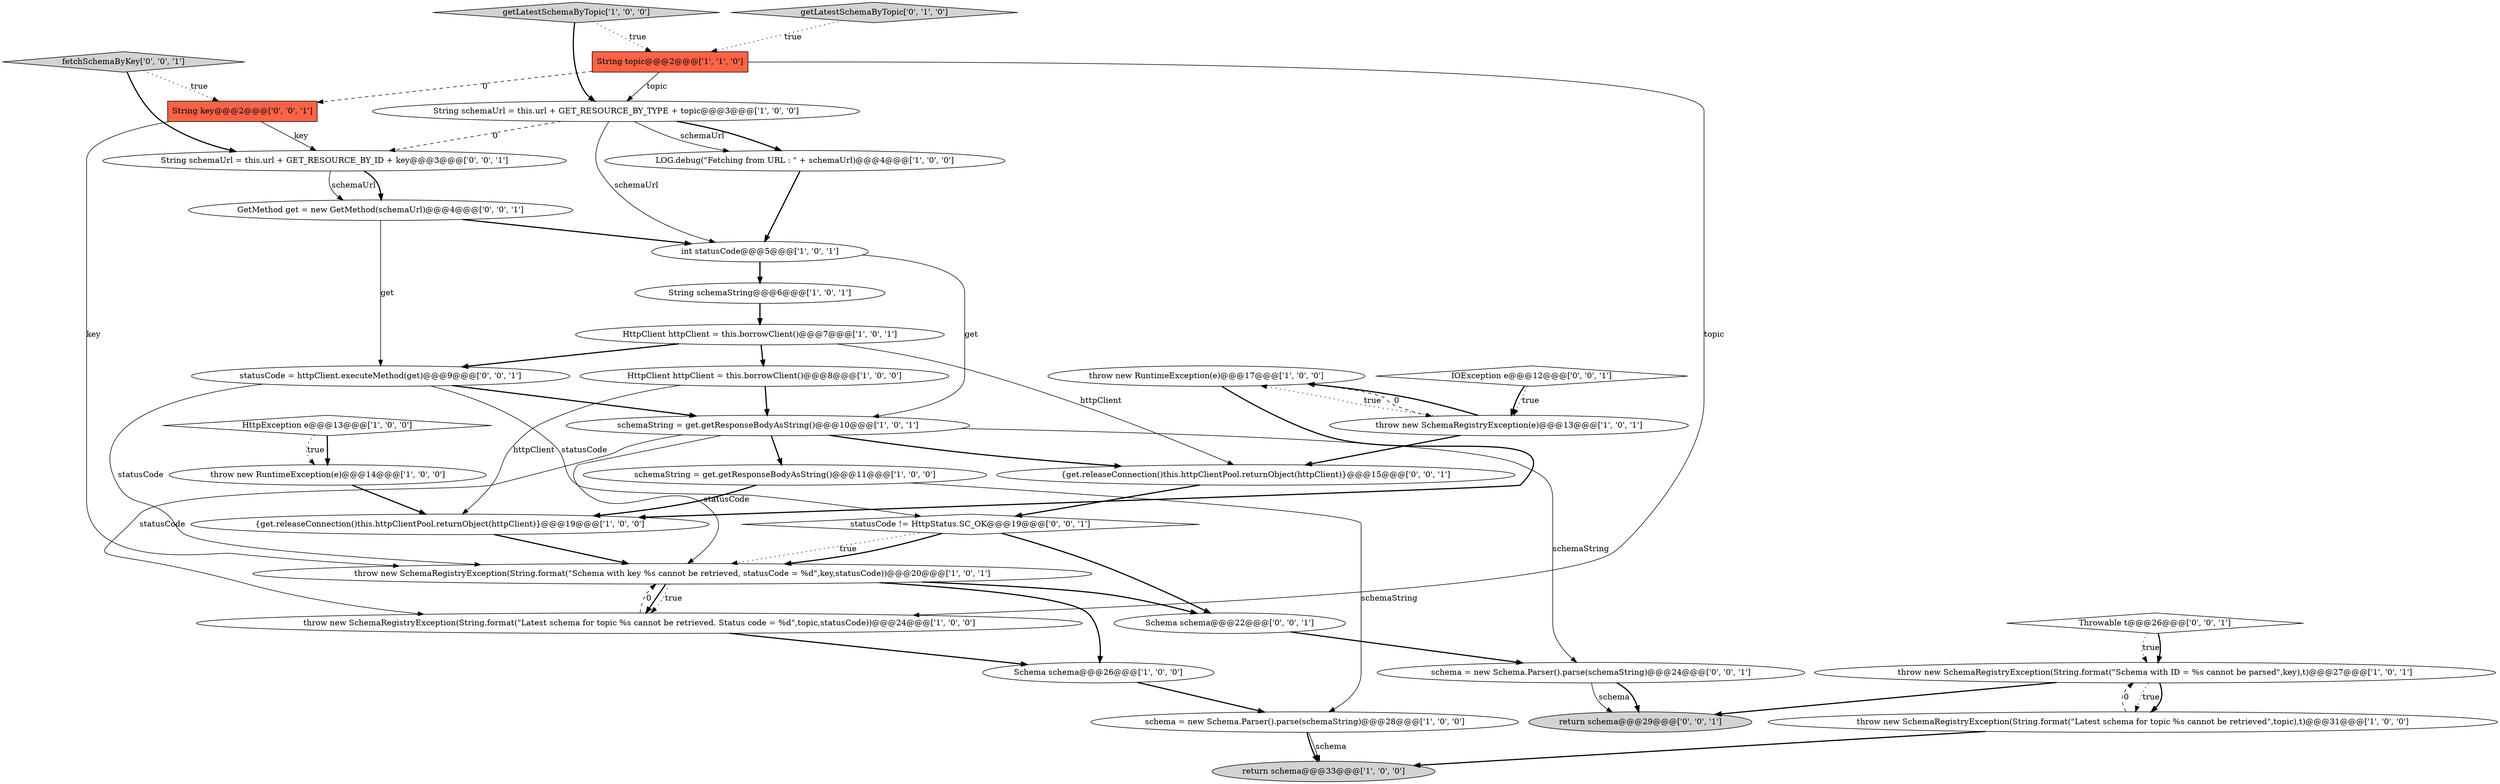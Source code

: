 digraph {
2 [style = filled, label = "throw new SchemaRegistryException(String.format(\"Schema with ID = %s cannot be parsed\",key),t)@@@27@@@['1', '0', '1']", fillcolor = white, shape = ellipse image = "AAA0AAABBB1BBB"];
17 [style = filled, label = "HttpClient httpClient = this.borrowClient()@@@7@@@['1', '0', '1']", fillcolor = white, shape = ellipse image = "AAA0AAABBB1BBB"];
20 [style = filled, label = "{get.releaseConnection()this.httpClientPool.returnObject(httpClient)}@@@19@@@['1', '0', '0']", fillcolor = white, shape = ellipse image = "AAA0AAABBB1BBB"];
19 [style = filled, label = "HttpException e@@@13@@@['1', '0', '0']", fillcolor = white, shape = diamond image = "AAA0AAABBB1BBB"];
28 [style = filled, label = "statusCode != HttpStatus.SC_OK@@@19@@@['0', '0', '1']", fillcolor = white, shape = diamond image = "AAA0AAABBB3BBB"];
9 [style = filled, label = "throw new SchemaRegistryException(String.format(\"Schema with key %s cannot be retrieved, statusCode = %d\",key,statusCode))@@@20@@@['1', '0', '1']", fillcolor = white, shape = ellipse image = "AAA0AAABBB1BBB"];
31 [style = filled, label = "String schemaUrl = this.url + GET_RESOURCE_BY_ID + key@@@3@@@['0', '0', '1']", fillcolor = white, shape = ellipse image = "AAA0AAABBB3BBB"];
14 [style = filled, label = "LOG.debug(\"Fetching from URL : \" + schemaUrl)@@@4@@@['1', '0', '0']", fillcolor = white, shape = ellipse image = "AAA0AAABBB1BBB"];
18 [style = filled, label = "throw new SchemaRegistryException(String.format(\"Latest schema for topic %s cannot be retrieved. Status code = %d\",topic,statusCode))@@@24@@@['1', '0', '0']", fillcolor = white, shape = ellipse image = "AAA0AAABBB1BBB"];
29 [style = filled, label = "schema = new Schema.Parser().parse(schemaString)@@@24@@@['0', '0', '1']", fillcolor = white, shape = ellipse image = "AAA0AAABBB3BBB"];
10 [style = filled, label = "schemaString = get.getResponseBodyAsString()@@@10@@@['1', '0', '1']", fillcolor = white, shape = ellipse image = "AAA0AAABBB1BBB"];
25 [style = filled, label = "{get.releaseConnection()this.httpClientPool.returnObject(httpClient)}@@@15@@@['0', '0', '1']", fillcolor = white, shape = ellipse image = "AAA0AAABBB3BBB"];
13 [style = filled, label = "throw new RuntimeException(e)@@@14@@@['1', '0', '0']", fillcolor = white, shape = ellipse image = "AAA0AAABBB1BBB"];
7 [style = filled, label = "int statusCode@@@5@@@['1', '0', '1']", fillcolor = white, shape = ellipse image = "AAA0AAABBB1BBB"];
22 [style = filled, label = "getLatestSchemaByTopic['0', '1', '0']", fillcolor = lightgray, shape = diamond image = "AAA0AAABBB2BBB"];
27 [style = filled, label = "Schema schema@@@22@@@['0', '0', '1']", fillcolor = white, shape = ellipse image = "AAA0AAABBB3BBB"];
15 [style = filled, label = "Schema schema@@@26@@@['1', '0', '0']", fillcolor = white, shape = ellipse image = "AAA0AAABBB1BBB"];
0 [style = filled, label = "String topic@@@2@@@['1', '1', '0']", fillcolor = tomato, shape = box image = "AAA0AAABBB1BBB"];
21 [style = filled, label = "throw new SchemaRegistryException(String.format(\"Latest schema for topic %s cannot be retrieved\",topic),t)@@@31@@@['1', '0', '0']", fillcolor = white, shape = ellipse image = "AAA0AAABBB1BBB"];
24 [style = filled, label = "return schema@@@29@@@['0', '0', '1']", fillcolor = lightgray, shape = ellipse image = "AAA0AAABBB3BBB"];
12 [style = filled, label = "getLatestSchemaByTopic['1', '0', '0']", fillcolor = lightgray, shape = diamond image = "AAA0AAABBB1BBB"];
6 [style = filled, label = "throw new RuntimeException(e)@@@17@@@['1', '0', '0']", fillcolor = white, shape = ellipse image = "AAA0AAABBB1BBB"];
11 [style = filled, label = "throw new SchemaRegistryException(e)@@@13@@@['1', '0', '1']", fillcolor = white, shape = ellipse image = "AAA0AAABBB1BBB"];
26 [style = filled, label = "fetchSchemaByKey['0', '0', '1']", fillcolor = lightgray, shape = diamond image = "AAA0AAABBB3BBB"];
16 [style = filled, label = "schemaString = get.getResponseBodyAsString()@@@11@@@['1', '0', '0']", fillcolor = white, shape = ellipse image = "AAA0AAABBB1BBB"];
23 [style = filled, label = "statusCode = httpClient.executeMethod(get)@@@9@@@['0', '0', '1']", fillcolor = white, shape = ellipse image = "AAA0AAABBB3BBB"];
3 [style = filled, label = "schema = new Schema.Parser().parse(schemaString)@@@28@@@['1', '0', '0']", fillcolor = white, shape = ellipse image = "AAA0AAABBB1BBB"];
32 [style = filled, label = "IOException e@@@12@@@['0', '0', '1']", fillcolor = white, shape = diamond image = "AAA0AAABBB3BBB"];
8 [style = filled, label = "String schemaString@@@6@@@['1', '0', '1']", fillcolor = white, shape = ellipse image = "AAA0AAABBB1BBB"];
4 [style = filled, label = "String schemaUrl = this.url + GET_RESOURCE_BY_TYPE + topic@@@3@@@['1', '0', '0']", fillcolor = white, shape = ellipse image = "AAA0AAABBB1BBB"];
5 [style = filled, label = "HttpClient httpClient = this.borrowClient()@@@8@@@['1', '0', '0']", fillcolor = white, shape = ellipse image = "AAA0AAABBB1BBB"];
33 [style = filled, label = "Throwable t@@@26@@@['0', '0', '1']", fillcolor = white, shape = diamond image = "AAA0AAABBB3BBB"];
30 [style = filled, label = "GetMethod get = new GetMethod(schemaUrl)@@@4@@@['0', '0', '1']", fillcolor = white, shape = ellipse image = "AAA0AAABBB3BBB"];
34 [style = filled, label = "String key@@@2@@@['0', '0', '1']", fillcolor = tomato, shape = box image = "AAA0AAABBB3BBB"];
1 [style = filled, label = "return schema@@@33@@@['1', '0', '0']", fillcolor = lightgray, shape = ellipse image = "AAA0AAABBB1BBB"];
10->16 [style = bold, label=""];
9->18 [style = bold, label=""];
11->25 [style = bold, label=""];
4->31 [style = dashed, label="0"];
14->7 [style = bold, label=""];
7->8 [style = bold, label=""];
19->13 [style = dotted, label="true"];
33->2 [style = dotted, label="true"];
34->9 [style = solid, label="key"];
23->9 [style = solid, label="statusCode"];
4->7 [style = solid, label="schemaUrl"];
3->1 [style = solid, label="schema"];
23->10 [style = bold, label=""];
9->27 [style = bold, label=""];
26->34 [style = dotted, label="true"];
12->4 [style = bold, label=""];
26->31 [style = bold, label=""];
12->0 [style = dotted, label="true"];
17->25 [style = solid, label="httpClient"];
30->23 [style = solid, label="get"];
9->15 [style = bold, label=""];
0->4 [style = solid, label="topic"];
32->11 [style = bold, label=""];
11->6 [style = bold, label=""];
8->17 [style = bold, label=""];
6->20 [style = bold, label=""];
5->10 [style = bold, label=""];
5->20 [style = solid, label="httpClient"];
10->25 [style = bold, label=""];
4->14 [style = solid, label="schemaUrl"];
34->31 [style = solid, label="key"];
19->13 [style = bold, label=""];
3->1 [style = bold, label=""];
10->29 [style = solid, label="schemaString"];
29->24 [style = solid, label="schema"];
10->18 [style = solid, label="statusCode"];
31->30 [style = solid, label="schemaUrl"];
28->27 [style = bold, label=""];
27->29 [style = bold, label=""];
33->2 [style = bold, label=""];
9->18 [style = dotted, label="true"];
18->9 [style = dashed, label="0"];
16->3 [style = solid, label="schemaString"];
25->28 [style = bold, label=""];
0->34 [style = dashed, label="0"];
22->0 [style = dotted, label="true"];
32->11 [style = dotted, label="true"];
21->2 [style = dashed, label="0"];
30->7 [style = bold, label=""];
7->10 [style = solid, label="get"];
11->6 [style = dotted, label="true"];
17->23 [style = bold, label=""];
15->3 [style = bold, label=""];
4->14 [style = bold, label=""];
23->28 [style = solid, label="statusCode"];
0->18 [style = solid, label="topic"];
16->20 [style = bold, label=""];
2->24 [style = bold, label=""];
21->1 [style = bold, label=""];
20->9 [style = bold, label=""];
31->30 [style = bold, label=""];
29->24 [style = bold, label=""];
13->20 [style = bold, label=""];
2->21 [style = dotted, label="true"];
6->11 [style = dashed, label="0"];
28->9 [style = dotted, label="true"];
10->9 [style = solid, label="statusCode"];
17->5 [style = bold, label=""];
2->21 [style = bold, label=""];
28->9 [style = bold, label=""];
18->15 [style = bold, label=""];
}
